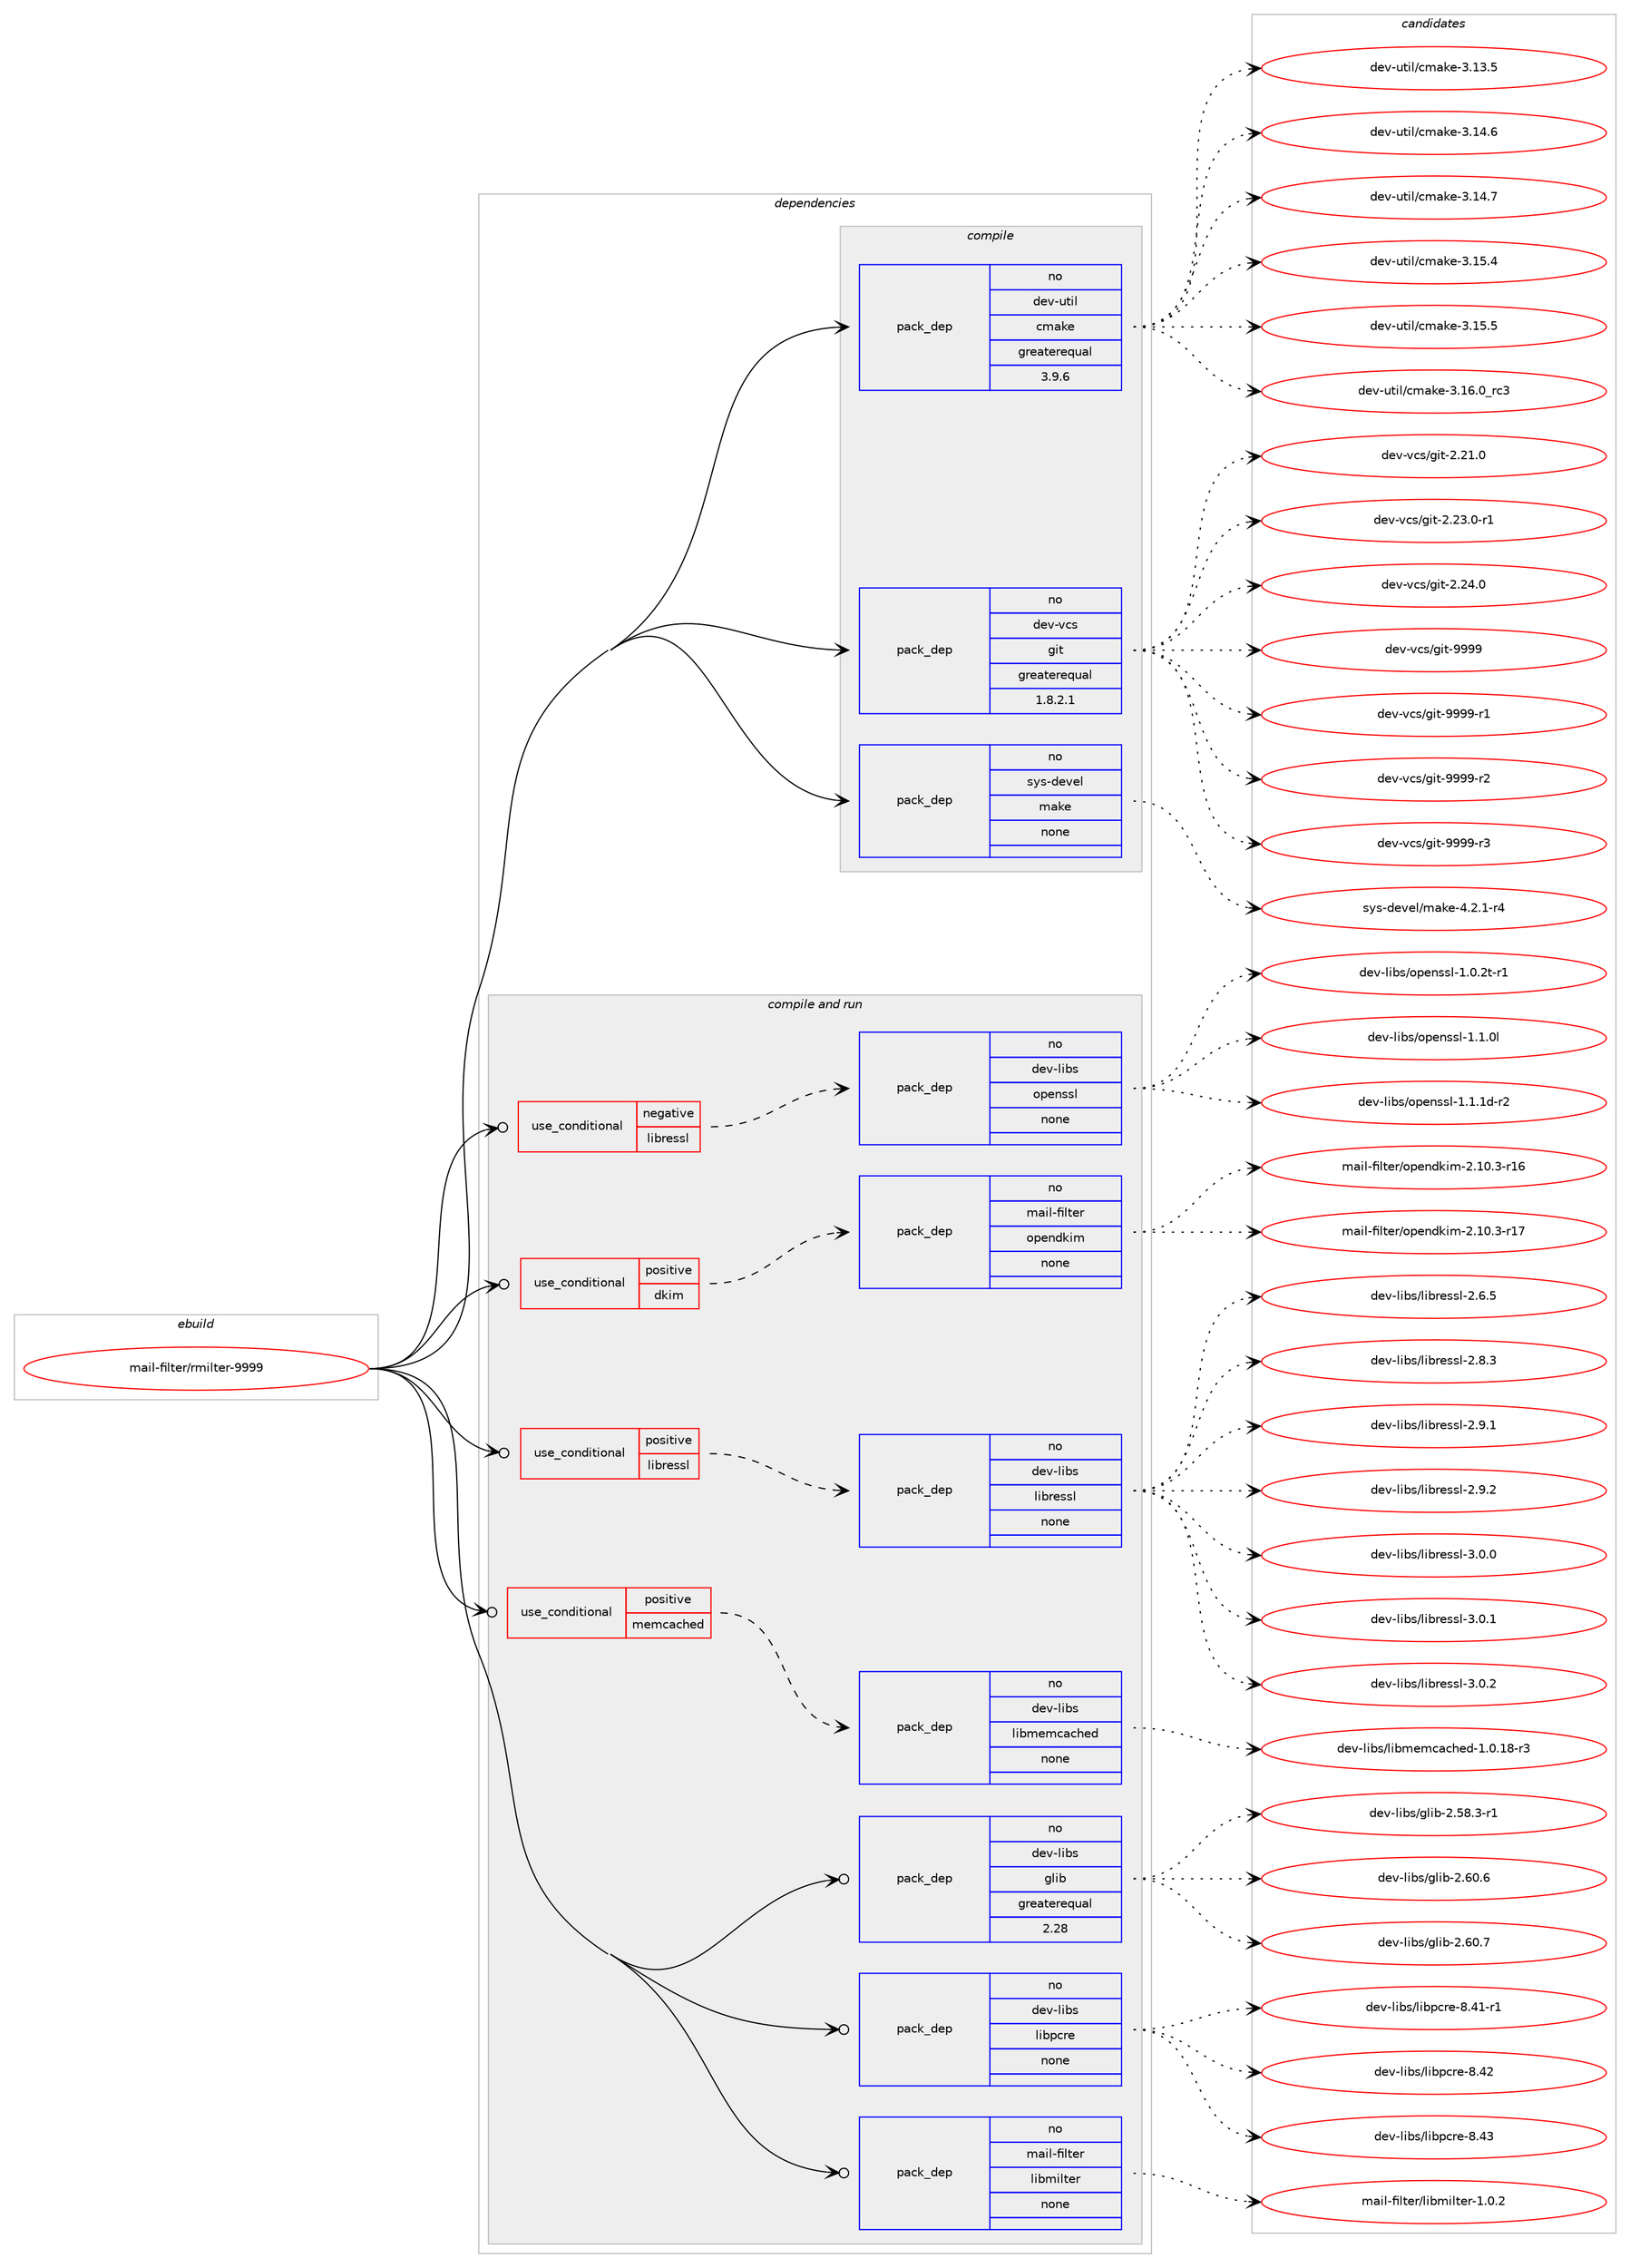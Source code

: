 digraph prolog {

# *************
# Graph options
# *************

newrank=true;
concentrate=true;
compound=true;
graph [rankdir=LR,fontname=Helvetica,fontsize=10,ranksep=1.5];#, ranksep=2.5, nodesep=0.2];
edge  [arrowhead=vee];
node  [fontname=Helvetica,fontsize=10];

# **********
# The ebuild
# **********

subgraph cluster_leftcol {
color=gray;
rank=same;
label=<<i>ebuild</i>>;
id [label="mail-filter/rmilter-9999", color=red, width=4, href="../mail-filter/rmilter-9999.svg"];
}

# ****************
# The dependencies
# ****************

subgraph cluster_midcol {
color=gray;
label=<<i>dependencies</i>>;
subgraph cluster_compile {
fillcolor="#eeeeee";
style=filled;
label=<<i>compile</i>>;
subgraph pack571228 {
dependency773094 [label=<<TABLE BORDER="0" CELLBORDER="1" CELLSPACING="0" CELLPADDING="4" WIDTH="220"><TR><TD ROWSPAN="6" CELLPADDING="30">pack_dep</TD></TR><TR><TD WIDTH="110">no</TD></TR><TR><TD>dev-util</TD></TR><TR><TD>cmake</TD></TR><TR><TD>greaterequal</TD></TR><TR><TD>3.9.6</TD></TR></TABLE>>, shape=none, color=blue];
}
id:e -> dependency773094:w [weight=20,style="solid",arrowhead="vee"];
subgraph pack571229 {
dependency773095 [label=<<TABLE BORDER="0" CELLBORDER="1" CELLSPACING="0" CELLPADDING="4" WIDTH="220"><TR><TD ROWSPAN="6" CELLPADDING="30">pack_dep</TD></TR><TR><TD WIDTH="110">no</TD></TR><TR><TD>dev-vcs</TD></TR><TR><TD>git</TD></TR><TR><TD>greaterequal</TD></TR><TR><TD>1.8.2.1</TD></TR></TABLE>>, shape=none, color=blue];
}
id:e -> dependency773095:w [weight=20,style="solid",arrowhead="vee"];
subgraph pack571230 {
dependency773096 [label=<<TABLE BORDER="0" CELLBORDER="1" CELLSPACING="0" CELLPADDING="4" WIDTH="220"><TR><TD ROWSPAN="6" CELLPADDING="30">pack_dep</TD></TR><TR><TD WIDTH="110">no</TD></TR><TR><TD>sys-devel</TD></TR><TR><TD>make</TD></TR><TR><TD>none</TD></TR><TR><TD></TD></TR></TABLE>>, shape=none, color=blue];
}
id:e -> dependency773096:w [weight=20,style="solid",arrowhead="vee"];
}
subgraph cluster_compileandrun {
fillcolor="#eeeeee";
style=filled;
label=<<i>compile and run</i>>;
subgraph cond188463 {
dependency773097 [label=<<TABLE BORDER="0" CELLBORDER="1" CELLSPACING="0" CELLPADDING="4"><TR><TD ROWSPAN="3" CELLPADDING="10">use_conditional</TD></TR><TR><TD>negative</TD></TR><TR><TD>libressl</TD></TR></TABLE>>, shape=none, color=red];
subgraph pack571231 {
dependency773098 [label=<<TABLE BORDER="0" CELLBORDER="1" CELLSPACING="0" CELLPADDING="4" WIDTH="220"><TR><TD ROWSPAN="6" CELLPADDING="30">pack_dep</TD></TR><TR><TD WIDTH="110">no</TD></TR><TR><TD>dev-libs</TD></TR><TR><TD>openssl</TD></TR><TR><TD>none</TD></TR><TR><TD></TD></TR></TABLE>>, shape=none, color=blue];
}
dependency773097:e -> dependency773098:w [weight=20,style="dashed",arrowhead="vee"];
}
id:e -> dependency773097:w [weight=20,style="solid",arrowhead="odotvee"];
subgraph cond188464 {
dependency773099 [label=<<TABLE BORDER="0" CELLBORDER="1" CELLSPACING="0" CELLPADDING="4"><TR><TD ROWSPAN="3" CELLPADDING="10">use_conditional</TD></TR><TR><TD>positive</TD></TR><TR><TD>dkim</TD></TR></TABLE>>, shape=none, color=red];
subgraph pack571232 {
dependency773100 [label=<<TABLE BORDER="0" CELLBORDER="1" CELLSPACING="0" CELLPADDING="4" WIDTH="220"><TR><TD ROWSPAN="6" CELLPADDING="30">pack_dep</TD></TR><TR><TD WIDTH="110">no</TD></TR><TR><TD>mail-filter</TD></TR><TR><TD>opendkim</TD></TR><TR><TD>none</TD></TR><TR><TD></TD></TR></TABLE>>, shape=none, color=blue];
}
dependency773099:e -> dependency773100:w [weight=20,style="dashed",arrowhead="vee"];
}
id:e -> dependency773099:w [weight=20,style="solid",arrowhead="odotvee"];
subgraph cond188465 {
dependency773101 [label=<<TABLE BORDER="0" CELLBORDER="1" CELLSPACING="0" CELLPADDING="4"><TR><TD ROWSPAN="3" CELLPADDING="10">use_conditional</TD></TR><TR><TD>positive</TD></TR><TR><TD>libressl</TD></TR></TABLE>>, shape=none, color=red];
subgraph pack571233 {
dependency773102 [label=<<TABLE BORDER="0" CELLBORDER="1" CELLSPACING="0" CELLPADDING="4" WIDTH="220"><TR><TD ROWSPAN="6" CELLPADDING="30">pack_dep</TD></TR><TR><TD WIDTH="110">no</TD></TR><TR><TD>dev-libs</TD></TR><TR><TD>libressl</TD></TR><TR><TD>none</TD></TR><TR><TD></TD></TR></TABLE>>, shape=none, color=blue];
}
dependency773101:e -> dependency773102:w [weight=20,style="dashed",arrowhead="vee"];
}
id:e -> dependency773101:w [weight=20,style="solid",arrowhead="odotvee"];
subgraph cond188466 {
dependency773103 [label=<<TABLE BORDER="0" CELLBORDER="1" CELLSPACING="0" CELLPADDING="4"><TR><TD ROWSPAN="3" CELLPADDING="10">use_conditional</TD></TR><TR><TD>positive</TD></TR><TR><TD>memcached</TD></TR></TABLE>>, shape=none, color=red];
subgraph pack571234 {
dependency773104 [label=<<TABLE BORDER="0" CELLBORDER="1" CELLSPACING="0" CELLPADDING="4" WIDTH="220"><TR><TD ROWSPAN="6" CELLPADDING="30">pack_dep</TD></TR><TR><TD WIDTH="110">no</TD></TR><TR><TD>dev-libs</TD></TR><TR><TD>libmemcached</TD></TR><TR><TD>none</TD></TR><TR><TD></TD></TR></TABLE>>, shape=none, color=blue];
}
dependency773103:e -> dependency773104:w [weight=20,style="dashed",arrowhead="vee"];
}
id:e -> dependency773103:w [weight=20,style="solid",arrowhead="odotvee"];
subgraph pack571235 {
dependency773105 [label=<<TABLE BORDER="0" CELLBORDER="1" CELLSPACING="0" CELLPADDING="4" WIDTH="220"><TR><TD ROWSPAN="6" CELLPADDING="30">pack_dep</TD></TR><TR><TD WIDTH="110">no</TD></TR><TR><TD>dev-libs</TD></TR><TR><TD>glib</TD></TR><TR><TD>greaterequal</TD></TR><TR><TD>2.28</TD></TR></TABLE>>, shape=none, color=blue];
}
id:e -> dependency773105:w [weight=20,style="solid",arrowhead="odotvee"];
subgraph pack571236 {
dependency773106 [label=<<TABLE BORDER="0" CELLBORDER="1" CELLSPACING="0" CELLPADDING="4" WIDTH="220"><TR><TD ROWSPAN="6" CELLPADDING="30">pack_dep</TD></TR><TR><TD WIDTH="110">no</TD></TR><TR><TD>dev-libs</TD></TR><TR><TD>libpcre</TD></TR><TR><TD>none</TD></TR><TR><TD></TD></TR></TABLE>>, shape=none, color=blue];
}
id:e -> dependency773106:w [weight=20,style="solid",arrowhead="odotvee"];
subgraph pack571237 {
dependency773107 [label=<<TABLE BORDER="0" CELLBORDER="1" CELLSPACING="0" CELLPADDING="4" WIDTH="220"><TR><TD ROWSPAN="6" CELLPADDING="30">pack_dep</TD></TR><TR><TD WIDTH="110">no</TD></TR><TR><TD>mail-filter</TD></TR><TR><TD>libmilter</TD></TR><TR><TD>none</TD></TR><TR><TD></TD></TR></TABLE>>, shape=none, color=blue];
}
id:e -> dependency773107:w [weight=20,style="solid",arrowhead="odotvee"];
}
subgraph cluster_run {
fillcolor="#eeeeee";
style=filled;
label=<<i>run</i>>;
}
}

# **************
# The candidates
# **************

subgraph cluster_choices {
rank=same;
color=gray;
label=<<i>candidates</i>>;

subgraph choice571228 {
color=black;
nodesep=1;
choice1001011184511711610510847991099710710145514649514653 [label="dev-util/cmake-3.13.5", color=red, width=4,href="../dev-util/cmake-3.13.5.svg"];
choice1001011184511711610510847991099710710145514649524654 [label="dev-util/cmake-3.14.6", color=red, width=4,href="../dev-util/cmake-3.14.6.svg"];
choice1001011184511711610510847991099710710145514649524655 [label="dev-util/cmake-3.14.7", color=red, width=4,href="../dev-util/cmake-3.14.7.svg"];
choice1001011184511711610510847991099710710145514649534652 [label="dev-util/cmake-3.15.4", color=red, width=4,href="../dev-util/cmake-3.15.4.svg"];
choice1001011184511711610510847991099710710145514649534653 [label="dev-util/cmake-3.15.5", color=red, width=4,href="../dev-util/cmake-3.15.5.svg"];
choice1001011184511711610510847991099710710145514649544648951149951 [label="dev-util/cmake-3.16.0_rc3", color=red, width=4,href="../dev-util/cmake-3.16.0_rc3.svg"];
dependency773094:e -> choice1001011184511711610510847991099710710145514649514653:w [style=dotted,weight="100"];
dependency773094:e -> choice1001011184511711610510847991099710710145514649524654:w [style=dotted,weight="100"];
dependency773094:e -> choice1001011184511711610510847991099710710145514649524655:w [style=dotted,weight="100"];
dependency773094:e -> choice1001011184511711610510847991099710710145514649534652:w [style=dotted,weight="100"];
dependency773094:e -> choice1001011184511711610510847991099710710145514649534653:w [style=dotted,weight="100"];
dependency773094:e -> choice1001011184511711610510847991099710710145514649544648951149951:w [style=dotted,weight="100"];
}
subgraph choice571229 {
color=black;
nodesep=1;
choice10010111845118991154710310511645504650494648 [label="dev-vcs/git-2.21.0", color=red, width=4,href="../dev-vcs/git-2.21.0.svg"];
choice100101118451189911547103105116455046505146484511449 [label="dev-vcs/git-2.23.0-r1", color=red, width=4,href="../dev-vcs/git-2.23.0-r1.svg"];
choice10010111845118991154710310511645504650524648 [label="dev-vcs/git-2.24.0", color=red, width=4,href="../dev-vcs/git-2.24.0.svg"];
choice1001011184511899115471031051164557575757 [label="dev-vcs/git-9999", color=red, width=4,href="../dev-vcs/git-9999.svg"];
choice10010111845118991154710310511645575757574511449 [label="dev-vcs/git-9999-r1", color=red, width=4,href="../dev-vcs/git-9999-r1.svg"];
choice10010111845118991154710310511645575757574511450 [label="dev-vcs/git-9999-r2", color=red, width=4,href="../dev-vcs/git-9999-r2.svg"];
choice10010111845118991154710310511645575757574511451 [label="dev-vcs/git-9999-r3", color=red, width=4,href="../dev-vcs/git-9999-r3.svg"];
dependency773095:e -> choice10010111845118991154710310511645504650494648:w [style=dotted,weight="100"];
dependency773095:e -> choice100101118451189911547103105116455046505146484511449:w [style=dotted,weight="100"];
dependency773095:e -> choice10010111845118991154710310511645504650524648:w [style=dotted,weight="100"];
dependency773095:e -> choice1001011184511899115471031051164557575757:w [style=dotted,weight="100"];
dependency773095:e -> choice10010111845118991154710310511645575757574511449:w [style=dotted,weight="100"];
dependency773095:e -> choice10010111845118991154710310511645575757574511450:w [style=dotted,weight="100"];
dependency773095:e -> choice10010111845118991154710310511645575757574511451:w [style=dotted,weight="100"];
}
subgraph choice571230 {
color=black;
nodesep=1;
choice1151211154510010111810110847109971071014552465046494511452 [label="sys-devel/make-4.2.1-r4", color=red, width=4,href="../sys-devel/make-4.2.1-r4.svg"];
dependency773096:e -> choice1151211154510010111810110847109971071014552465046494511452:w [style=dotted,weight="100"];
}
subgraph choice571231 {
color=black;
nodesep=1;
choice1001011184510810598115471111121011101151151084549464846501164511449 [label="dev-libs/openssl-1.0.2t-r1", color=red, width=4,href="../dev-libs/openssl-1.0.2t-r1.svg"];
choice100101118451081059811547111112101110115115108454946494648108 [label="dev-libs/openssl-1.1.0l", color=red, width=4,href="../dev-libs/openssl-1.1.0l.svg"];
choice1001011184510810598115471111121011101151151084549464946491004511450 [label="dev-libs/openssl-1.1.1d-r2", color=red, width=4,href="../dev-libs/openssl-1.1.1d-r2.svg"];
dependency773098:e -> choice1001011184510810598115471111121011101151151084549464846501164511449:w [style=dotted,weight="100"];
dependency773098:e -> choice100101118451081059811547111112101110115115108454946494648108:w [style=dotted,weight="100"];
dependency773098:e -> choice1001011184510810598115471111121011101151151084549464946491004511450:w [style=dotted,weight="100"];
}
subgraph choice571232 {
color=black;
nodesep=1;
choice10997105108451021051081161011144711111210111010010710510945504649484651451144954 [label="mail-filter/opendkim-2.10.3-r16", color=red, width=4,href="../mail-filter/opendkim-2.10.3-r16.svg"];
choice10997105108451021051081161011144711111210111010010710510945504649484651451144955 [label="mail-filter/opendkim-2.10.3-r17", color=red, width=4,href="../mail-filter/opendkim-2.10.3-r17.svg"];
dependency773100:e -> choice10997105108451021051081161011144711111210111010010710510945504649484651451144954:w [style=dotted,weight="100"];
dependency773100:e -> choice10997105108451021051081161011144711111210111010010710510945504649484651451144955:w [style=dotted,weight="100"];
}
subgraph choice571233 {
color=black;
nodesep=1;
choice10010111845108105981154710810598114101115115108455046544653 [label="dev-libs/libressl-2.6.5", color=red, width=4,href="../dev-libs/libressl-2.6.5.svg"];
choice10010111845108105981154710810598114101115115108455046564651 [label="dev-libs/libressl-2.8.3", color=red, width=4,href="../dev-libs/libressl-2.8.3.svg"];
choice10010111845108105981154710810598114101115115108455046574649 [label="dev-libs/libressl-2.9.1", color=red, width=4,href="../dev-libs/libressl-2.9.1.svg"];
choice10010111845108105981154710810598114101115115108455046574650 [label="dev-libs/libressl-2.9.2", color=red, width=4,href="../dev-libs/libressl-2.9.2.svg"];
choice10010111845108105981154710810598114101115115108455146484648 [label="dev-libs/libressl-3.0.0", color=red, width=4,href="../dev-libs/libressl-3.0.0.svg"];
choice10010111845108105981154710810598114101115115108455146484649 [label="dev-libs/libressl-3.0.1", color=red, width=4,href="../dev-libs/libressl-3.0.1.svg"];
choice10010111845108105981154710810598114101115115108455146484650 [label="dev-libs/libressl-3.0.2", color=red, width=4,href="../dev-libs/libressl-3.0.2.svg"];
dependency773102:e -> choice10010111845108105981154710810598114101115115108455046544653:w [style=dotted,weight="100"];
dependency773102:e -> choice10010111845108105981154710810598114101115115108455046564651:w [style=dotted,weight="100"];
dependency773102:e -> choice10010111845108105981154710810598114101115115108455046574649:w [style=dotted,weight="100"];
dependency773102:e -> choice10010111845108105981154710810598114101115115108455046574650:w [style=dotted,weight="100"];
dependency773102:e -> choice10010111845108105981154710810598114101115115108455146484648:w [style=dotted,weight="100"];
dependency773102:e -> choice10010111845108105981154710810598114101115115108455146484649:w [style=dotted,weight="100"];
dependency773102:e -> choice10010111845108105981154710810598114101115115108455146484650:w [style=dotted,weight="100"];
}
subgraph choice571234 {
color=black;
nodesep=1;
choice10010111845108105981154710810598109101109999799104101100454946484649564511451 [label="dev-libs/libmemcached-1.0.18-r3", color=red, width=4,href="../dev-libs/libmemcached-1.0.18-r3.svg"];
dependency773104:e -> choice10010111845108105981154710810598109101109999799104101100454946484649564511451:w [style=dotted,weight="100"];
}
subgraph choice571235 {
color=black;
nodesep=1;
choice10010111845108105981154710310810598455046535646514511449 [label="dev-libs/glib-2.58.3-r1", color=red, width=4,href="../dev-libs/glib-2.58.3-r1.svg"];
choice1001011184510810598115471031081059845504654484654 [label="dev-libs/glib-2.60.6", color=red, width=4,href="../dev-libs/glib-2.60.6.svg"];
choice1001011184510810598115471031081059845504654484655 [label="dev-libs/glib-2.60.7", color=red, width=4,href="../dev-libs/glib-2.60.7.svg"];
dependency773105:e -> choice10010111845108105981154710310810598455046535646514511449:w [style=dotted,weight="100"];
dependency773105:e -> choice1001011184510810598115471031081059845504654484654:w [style=dotted,weight="100"];
dependency773105:e -> choice1001011184510810598115471031081059845504654484655:w [style=dotted,weight="100"];
}
subgraph choice571236 {
color=black;
nodesep=1;
choice100101118451081059811547108105981129911410145564652494511449 [label="dev-libs/libpcre-8.41-r1", color=red, width=4,href="../dev-libs/libpcre-8.41-r1.svg"];
choice10010111845108105981154710810598112991141014556465250 [label="dev-libs/libpcre-8.42", color=red, width=4,href="../dev-libs/libpcre-8.42.svg"];
choice10010111845108105981154710810598112991141014556465251 [label="dev-libs/libpcre-8.43", color=red, width=4,href="../dev-libs/libpcre-8.43.svg"];
dependency773106:e -> choice100101118451081059811547108105981129911410145564652494511449:w [style=dotted,weight="100"];
dependency773106:e -> choice10010111845108105981154710810598112991141014556465250:w [style=dotted,weight="100"];
dependency773106:e -> choice10010111845108105981154710810598112991141014556465251:w [style=dotted,weight="100"];
}
subgraph choice571237 {
color=black;
nodesep=1;
choice10997105108451021051081161011144710810598109105108116101114454946484650 [label="mail-filter/libmilter-1.0.2", color=red, width=4,href="../mail-filter/libmilter-1.0.2.svg"];
dependency773107:e -> choice10997105108451021051081161011144710810598109105108116101114454946484650:w [style=dotted,weight="100"];
}
}

}
